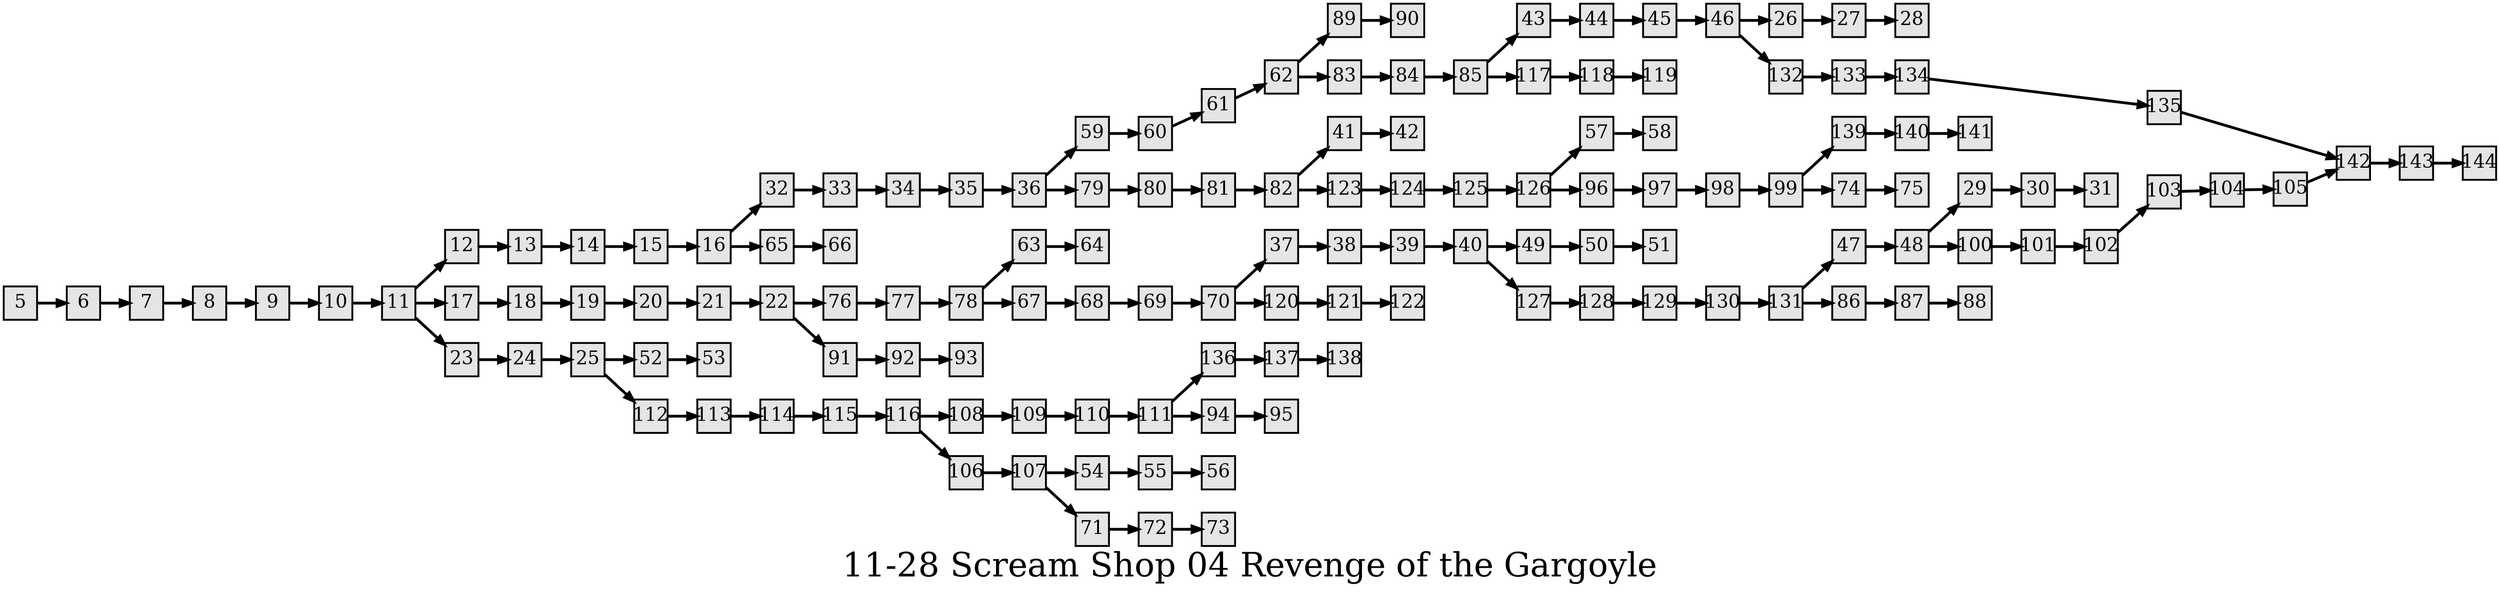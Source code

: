 digraph g{
  graph [ label="11-28 Scream Shop 04 Revenge of the Gargoyle" rankdir=LR, ordering=out, fontsize=36, nodesep="0.35", ranksep="0.45"];
  node  [shape=rect, penwidth=2, fontsize=20, style=filled, fillcolor=grey90, margin="0,0", labelfloat=true, regular=true, fixedsize=true];
  edge  [labelfloat=true, penwidth=3, fontsize=12];
  // ---;
  // group  : Katz;
  // id     :;
  // gbid   :;
  // series :;
  // title  :;
  // author :;
  // credit:;
  // - name : Kylie McGregor;
  // role : encoder;
  // date : 2017-08-31;
  // - name : Jeremy Douglass;
  // role : editor;
  // date : 2017-10-19;
  // render:;
  // - name   : small;
  // styles : gvStyles-small.txt;
  // engine : dot;
  // comment: >;
  
  // ---;
  
  // From | To | Label;
  
  5 -> 6;
  6 -> 7;
  7 -> 8;
  8 -> 9;
  9 -> 10;
  10 -> 11;
  11 -> 12;
  11 -> 17;
  11 -> 23;
  12 -> 13;
  13 -> 14;
  14 -> 15;
  15 -> 16;
  16 -> 32;
  16 -> 65;
  17 -> 18;
  18 -> 19;
  19 -> 20;
  20 -> 21;
  21 -> 22;
  22 -> 76;
  22 -> 91;
  23 -> 24;
  24 -> 25;
  25 -> 52;
  25 -> 112;
  26 -> 27;
  27 -> 28;
  29 -> 30;
  30 -> 31;
  32 -> 33;
  33 -> 34;
  34 -> 35;
  35 -> 36;
  36 -> 59;
  36 -> 79;
  37 -> 38;
  38 -> 39;
  39 -> 40;
  40 -> 49;
  40 -> 127;
  41 -> 42;
  43 -> 44;
  44 -> 45;
  45 -> 46;
  46 -> 26;
  46 -> 132;
  47 -> 48;
  48 -> 29;
  48 -> 100;
  49 -> 50;
  50 -> 51;
  52 -> 53;
  54 -> 55;
  55 -> 56;
  57 -> 58;
  59 -> 60;
  60 -> 61;
  61 -> 62;
  62 -> 89;
  62 -> 83;
  63 -> 64;
  65 -> 66;
  67 -> 68;
  68 -> 69;
  69 -> 70;
  70 -> 37;
  70 -> 120;
  71 -> 72;
  72 -> 73;
  74 -> 75;
  76 -> 77;
  77 -> 78;
  78 -> 63;
  78 -> 67;
  79 -> 80;
  80 -> 81;
  81 -> 82;
  82 -> 41;
  82 -> 123;
  83 -> 84;
  84 -> 85;
  85 -> 43;
  85 -> 117;
  86 -> 87;
  87 -> 88;
  89 -> 90;
  91 -> 92;
  92 -> 93;
  94 -> 95;
  96 -> 97;
  97 -> 98;
  98 -> 99;
  99 -> 139;
  99 -> 74;
  100 -> 101;
  101 -> 102;
  102 -> 103;
  103 -> 104;
  104 -> 105;
  105 -> 142;
  106 -> 107;
  107 -> 54;
  107 -> 71;
  108 -> 109;
  109 -> 110;
  110 -> 111;
  111 -> 136;
  111 -> 94;
  112 -> 113;
  113 -> 114;
  114 -> 115;
  115 -> 116;
  116 -> 108;
  116 -> 106;
  117 -> 118;
  118 -> 119;
  120 -> 121;
  121 -> 122;
  123 -> 124;
  124 -> 125;
  125 -> 126;
  126 -> 57;
  126 -> 96;
  127 -> 128;
  128 -> 129;
  129 -> 130;
  130 -> 131;
  131 -> 47;
  131 -> 86;
  132 -> 133;
  133 -> 134;
  134 -> 135;
  135 -> 142;
  136 -> 137;
  137 -> 138;
  139 -> 140;
  140 -> 141;
  142 -> 143;
  143 -> 144;
}

